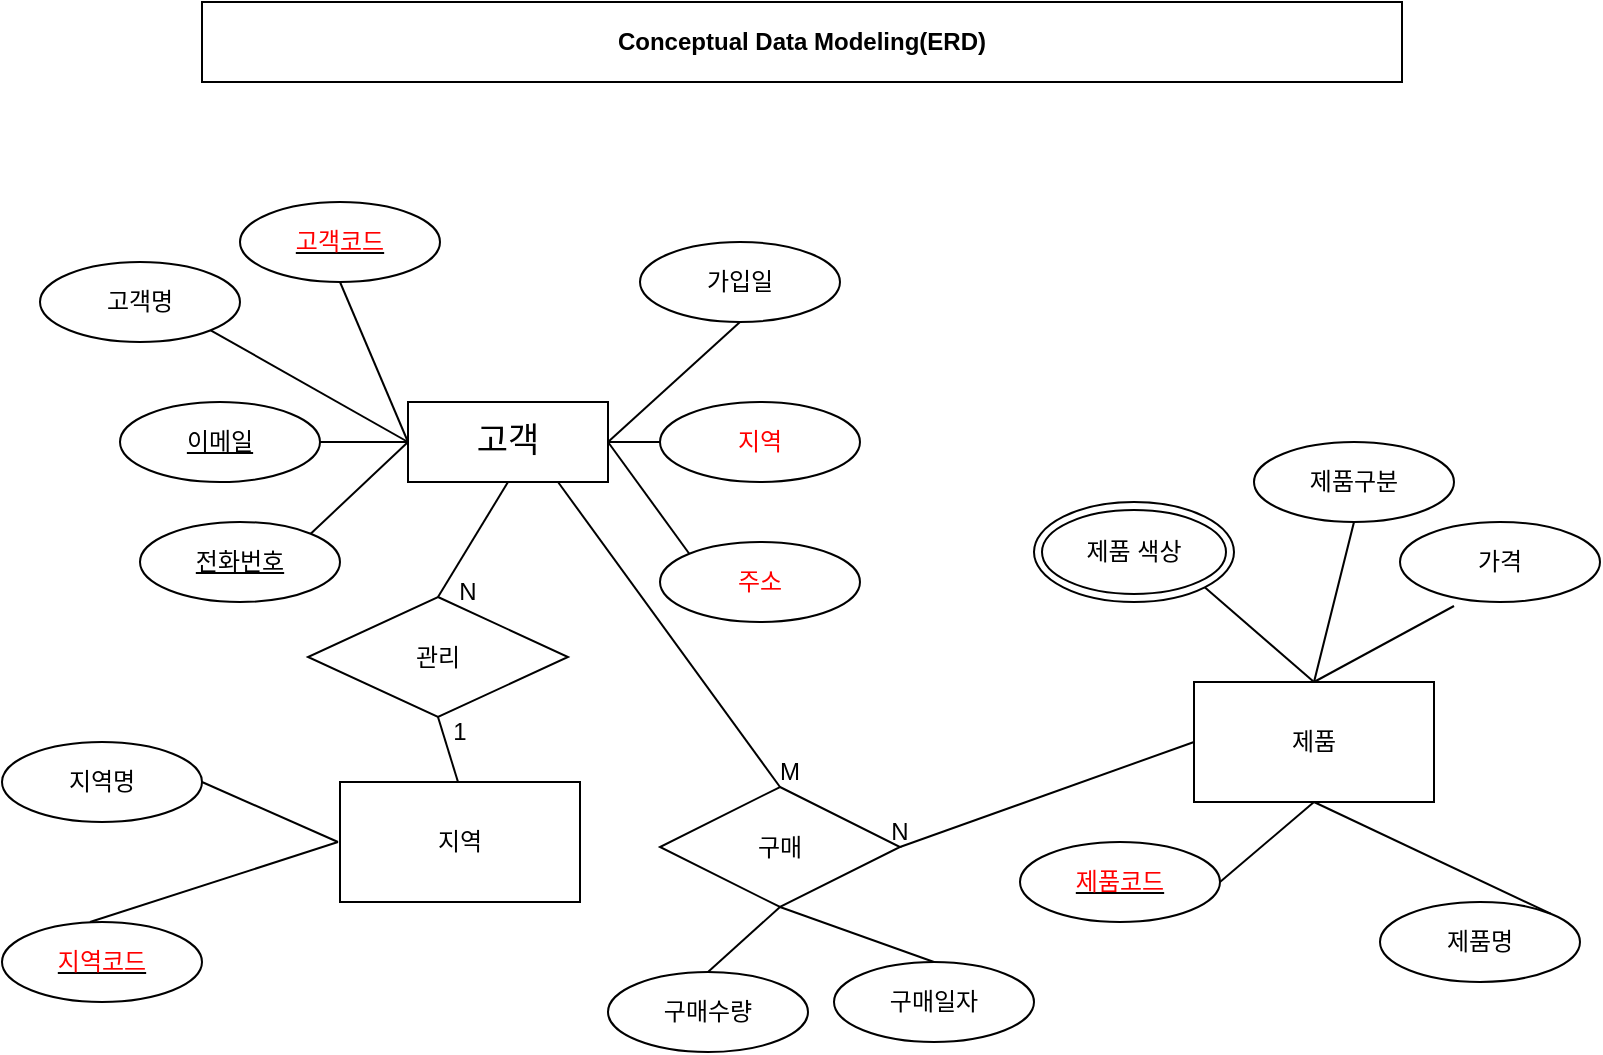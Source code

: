 <mxfile version="21.6.5" type="github">
  <diagram name="페이지-1" id="DJlJw3ba4W9c090EWL38">
    <mxGraphModel dx="1434" dy="790" grid="1" gridSize="10" guides="1" tooltips="1" connect="1" arrows="1" fold="1" page="1" pageScale="1" pageWidth="827" pageHeight="1169" math="0" shadow="0">
      <root>
        <mxCell id="0" />
        <mxCell id="1" parent="0" />
        <mxCell id="xmBi137M7VIic2m-wSm--1" value="고객" style="whiteSpace=wrap;html=1;align=center;fontSize=17;" parent="1" vertex="1">
          <mxGeometry x="223" y="260" width="100" height="40" as="geometry" />
        </mxCell>
        <mxCell id="xmBi137M7VIic2m-wSm--2" value="고객명" style="ellipse;whiteSpace=wrap;html=1;align=center;" parent="1" vertex="1">
          <mxGeometry x="39" y="190" width="100" height="40" as="geometry" />
        </mxCell>
        <mxCell id="xmBi137M7VIic2m-wSm--3" value="" style="endArrow=none;html=1;rounded=0;entryX=0;entryY=0.5;entryDx=0;entryDy=0;exitX=1;exitY=1;exitDx=0;exitDy=0;" parent="1" source="xmBi137M7VIic2m-wSm--2" target="xmBi137M7VIic2m-wSm--1" edge="1">
          <mxGeometry relative="1" as="geometry">
            <mxPoint x="223" y="220" as="sourcePoint" />
            <mxPoint x="349" y="220" as="targetPoint" />
          </mxGeometry>
        </mxCell>
        <mxCell id="xmBi137M7VIic2m-wSm--4" value="&lt;u&gt;전화번호&lt;/u&gt;" style="ellipse;whiteSpace=wrap;html=1;align=center;" parent="1" vertex="1">
          <mxGeometry x="89" y="320" width="100" height="40" as="geometry" />
        </mxCell>
        <mxCell id="xmBi137M7VIic2m-wSm--5" value="가입일" style="ellipse;whiteSpace=wrap;html=1;align=center;" parent="1" vertex="1">
          <mxGeometry x="339" y="180" width="100" height="40" as="geometry" />
        </mxCell>
        <mxCell id="xmBi137M7VIic2m-wSm--6" value="&lt;font color=&quot;#ff0000&quot;&gt;주소&lt;/font&gt;" style="ellipse;whiteSpace=wrap;html=1;align=center;" parent="1" vertex="1">
          <mxGeometry x="349" y="330" width="100" height="40" as="geometry" />
        </mxCell>
        <mxCell id="xmBi137M7VIic2m-wSm--7" value="&lt;u&gt;이메일&lt;/u&gt;" style="ellipse;whiteSpace=wrap;html=1;align=center;" parent="1" vertex="1">
          <mxGeometry x="79" y="260" width="100" height="40" as="geometry" />
        </mxCell>
        <mxCell id="xmBi137M7VIic2m-wSm--8" value="&lt;font color=&quot;#ff0000&quot;&gt;지역&lt;/font&gt;" style="ellipse;whiteSpace=wrap;html=1;align=center;" parent="1" vertex="1">
          <mxGeometry x="349" y="260" width="100" height="40" as="geometry" />
        </mxCell>
        <mxCell id="xmBi137M7VIic2m-wSm--9" value="" style="endArrow=none;html=1;rounded=0;entryX=0.5;entryY=1;entryDx=0;entryDy=0;exitX=1;exitY=0.5;exitDx=0;exitDy=0;" parent="1" source="xmBi137M7VIic2m-wSm--1" edge="1" target="xmBi137M7VIic2m-wSm--5">
          <mxGeometry relative="1" as="geometry">
            <mxPoint x="339" y="240" as="sourcePoint" />
            <mxPoint x="339" y="200" as="targetPoint" />
          </mxGeometry>
        </mxCell>
        <mxCell id="xmBi137M7VIic2m-wSm--10" value="" style="endArrow=none;html=1;rounded=0;entryX=0;entryY=0.5;entryDx=0;entryDy=0;exitX=1;exitY=0.5;exitDx=0;exitDy=0;" parent="1" source="xmBi137M7VIic2m-wSm--1" target="xmBi137M7VIic2m-wSm--8" edge="1">
          <mxGeometry relative="1" as="geometry">
            <mxPoint x="349" y="380" as="sourcePoint" />
            <mxPoint x="509" y="380" as="targetPoint" />
          </mxGeometry>
        </mxCell>
        <mxCell id="xmBi137M7VIic2m-wSm--11" value="" style="endArrow=none;html=1;rounded=0;entryX=0;entryY=0;entryDx=0;entryDy=0;exitX=1;exitY=0.5;exitDx=0;exitDy=0;" parent="1" source="xmBi137M7VIic2m-wSm--1" target="xmBi137M7VIic2m-wSm--6" edge="1">
          <mxGeometry relative="1" as="geometry">
            <mxPoint x="359" y="390" as="sourcePoint" />
            <mxPoint x="519" y="390" as="targetPoint" />
          </mxGeometry>
        </mxCell>
        <mxCell id="xmBi137M7VIic2m-wSm--12" value="" style="endArrow=none;html=1;rounded=0;entryX=1;entryY=0.5;entryDx=0;entryDy=0;exitX=0;exitY=0.5;exitDx=0;exitDy=0;" parent="1" source="xmBi137M7VIic2m-wSm--1" target="xmBi137M7VIic2m-wSm--7" edge="1">
          <mxGeometry relative="1" as="geometry">
            <mxPoint x="369" y="400" as="sourcePoint" />
            <mxPoint x="529" y="400" as="targetPoint" />
          </mxGeometry>
        </mxCell>
        <mxCell id="xmBi137M7VIic2m-wSm--13" value="" style="endArrow=none;html=1;rounded=0;entryX=1;entryY=0;entryDx=0;entryDy=0;exitX=0;exitY=0.5;exitDx=0;exitDy=0;" parent="1" source="xmBi137M7VIic2m-wSm--1" target="xmBi137M7VIic2m-wSm--4" edge="1">
          <mxGeometry relative="1" as="geometry">
            <mxPoint x="379" y="410" as="sourcePoint" />
            <mxPoint x="539" y="410" as="targetPoint" />
          </mxGeometry>
        </mxCell>
        <mxCell id="xmBi137M7VIic2m-wSm--15" value="&lt;u&gt;&lt;font color=&quot;#ff0000&quot;&gt;고객코드&lt;/font&gt;&lt;/u&gt;" style="ellipse;whiteSpace=wrap;html=1;align=center;" parent="1" vertex="1">
          <mxGeometry x="139" y="160" width="100" height="40" as="geometry" />
        </mxCell>
        <mxCell id="xmBi137M7VIic2m-wSm--16" value="" style="endArrow=none;html=1;rounded=0;entryX=0;entryY=0.5;entryDx=0;entryDy=0;exitX=0.5;exitY=1;exitDx=0;exitDy=0;" parent="1" source="xmBi137M7VIic2m-wSm--15" target="xmBi137M7VIic2m-wSm--1" edge="1">
          <mxGeometry relative="1" as="geometry">
            <mxPoint x="283" y="310" as="sourcePoint" />
            <mxPoint x="279" y="340" as="targetPoint" />
          </mxGeometry>
        </mxCell>
        <mxCell id="OG1qePGZED4VB9lqvmTR-5" value="지역" style="rounded=0;whiteSpace=wrap;html=1;" vertex="1" parent="1">
          <mxGeometry x="189" y="450" width="120" height="60" as="geometry" />
        </mxCell>
        <mxCell id="OG1qePGZED4VB9lqvmTR-6" value="&lt;u&gt;&lt;font color=&quot;#ff0000&quot;&gt;지역코드&lt;/font&gt;&lt;/u&gt;" style="ellipse;whiteSpace=wrap;html=1;align=center;" vertex="1" parent="1">
          <mxGeometry x="20" y="520" width="100" height="40" as="geometry" />
        </mxCell>
        <mxCell id="OG1qePGZED4VB9lqvmTR-7" value="지역명" style="ellipse;whiteSpace=wrap;html=1;align=center;" vertex="1" parent="1">
          <mxGeometry x="20" y="430" width="100" height="40" as="geometry" />
        </mxCell>
        <mxCell id="OG1qePGZED4VB9lqvmTR-8" value="" style="endArrow=none;html=1;rounded=0;entryX=0.5;entryY=0;entryDx=0;entryDy=0;exitX=0;exitY=0.5;exitDx=0;exitDy=0;" edge="1" parent="1">
          <mxGeometry relative="1" as="geometry">
            <mxPoint x="188" y="480" as="sourcePoint" />
            <mxPoint x="64" y="520" as="targetPoint" />
          </mxGeometry>
        </mxCell>
        <mxCell id="OG1qePGZED4VB9lqvmTR-9" value="" style="endArrow=none;html=1;rounded=0;entryX=1;entryY=0.5;entryDx=0;entryDy=0;exitX=0;exitY=0.5;exitDx=0;exitDy=0;" edge="1" parent="1" target="OG1qePGZED4VB9lqvmTR-7">
          <mxGeometry relative="1" as="geometry">
            <mxPoint x="188" y="480" as="sourcePoint" />
            <mxPoint x="109.355" y="464.142" as="targetPoint" />
          </mxGeometry>
        </mxCell>
        <mxCell id="OG1qePGZED4VB9lqvmTR-11" value="제품" style="rounded=0;whiteSpace=wrap;html=1;" vertex="1" parent="1">
          <mxGeometry x="616" y="400" width="120" height="60" as="geometry" />
        </mxCell>
        <mxCell id="OG1qePGZED4VB9lqvmTR-12" value="제품명" style="ellipse;whiteSpace=wrap;html=1;align=center;" vertex="1" parent="1">
          <mxGeometry x="709" y="510" width="100" height="40" as="geometry" />
        </mxCell>
        <mxCell id="OG1qePGZED4VB9lqvmTR-13" value="&lt;u&gt;&lt;font color=&quot;#ff0000&quot;&gt;제품코드&lt;/font&gt;&lt;/u&gt;" style="ellipse;whiteSpace=wrap;html=1;align=center;" vertex="1" parent="1">
          <mxGeometry x="529" y="480" width="100" height="40" as="geometry" />
        </mxCell>
        <mxCell id="OG1qePGZED4VB9lqvmTR-14" value="제품구분" style="ellipse;whiteSpace=wrap;html=1;align=center;" vertex="1" parent="1">
          <mxGeometry x="646" y="280" width="100" height="40" as="geometry" />
        </mxCell>
        <mxCell id="OG1qePGZED4VB9lqvmTR-15" value="제품 색상" style="ellipse;shape=doubleEllipse;whiteSpace=wrap;html=1;" vertex="1" parent="1">
          <mxGeometry x="536" y="310" width="100" height="50" as="geometry" />
        </mxCell>
        <mxCell id="OG1qePGZED4VB9lqvmTR-16" value="가격" style="ellipse;whiteSpace=wrap;html=1;align=center;" vertex="1" parent="1">
          <mxGeometry x="719" y="320" width="100" height="40" as="geometry" />
        </mxCell>
        <mxCell id="OG1qePGZED4VB9lqvmTR-17" value="" style="endArrow=none;html=1;rounded=0;entryX=1;entryY=1;entryDx=0;entryDy=0;exitX=0.5;exitY=0;exitDx=0;exitDy=0;" edge="1" parent="1" source="OG1qePGZED4VB9lqvmTR-11" target="OG1qePGZED4VB9lqvmTR-15">
          <mxGeometry relative="1" as="geometry">
            <mxPoint x="280" y="280" as="sourcePoint" />
            <mxPoint x="231" y="326" as="targetPoint" />
          </mxGeometry>
        </mxCell>
        <mxCell id="OG1qePGZED4VB9lqvmTR-18" value="" style="endArrow=none;html=1;rounded=0;entryX=1;entryY=0;entryDx=0;entryDy=0;exitX=0.5;exitY=1;exitDx=0;exitDy=0;" edge="1" parent="1" source="OG1qePGZED4VB9lqvmTR-11" target="OG1qePGZED4VB9lqvmTR-12">
          <mxGeometry relative="1" as="geometry">
            <mxPoint x="669" y="500" as="sourcePoint" />
            <mxPoint x="294" y="406" as="targetPoint" />
          </mxGeometry>
        </mxCell>
        <mxCell id="OG1qePGZED4VB9lqvmTR-19" value="" style="endArrow=none;html=1;rounded=0;exitX=0.27;exitY=1.05;exitDx=0;exitDy=0;entryX=0.5;entryY=0;entryDx=0;entryDy=0;exitPerimeter=0;" edge="1" parent="1" source="OG1qePGZED4VB9lqvmTR-16" target="OG1qePGZED4VB9lqvmTR-11">
          <mxGeometry relative="1" as="geometry">
            <mxPoint x="760.645" y="364.142" as="sourcePoint" />
            <mxPoint x="676" y="400" as="targetPoint" />
          </mxGeometry>
        </mxCell>
        <mxCell id="OG1qePGZED4VB9lqvmTR-20" value="" style="endArrow=none;html=1;rounded=0;exitX=0.5;exitY=1;exitDx=0;exitDy=0;" edge="1" parent="1">
          <mxGeometry relative="1" as="geometry">
            <mxPoint x="696" y="320" as="sourcePoint" />
            <mxPoint x="676" y="400" as="targetPoint" />
          </mxGeometry>
        </mxCell>
        <mxCell id="OG1qePGZED4VB9lqvmTR-21" value="" style="endArrow=none;html=1;rounded=0;entryX=1;entryY=0.5;entryDx=0;entryDy=0;exitX=0.5;exitY=1;exitDx=0;exitDy=0;" edge="1" parent="1" source="OG1qePGZED4VB9lqvmTR-11" target="OG1qePGZED4VB9lqvmTR-13">
          <mxGeometry relative="1" as="geometry">
            <mxPoint x="669" y="500" as="sourcePoint" />
            <mxPoint x="324" y="436" as="targetPoint" />
          </mxGeometry>
        </mxCell>
        <mxCell id="OG1qePGZED4VB9lqvmTR-23" value="관리" style="rhombus;whiteSpace=wrap;html=1;" vertex="1" parent="1">
          <mxGeometry x="173" y="357.5" width="130" height="60" as="geometry" />
        </mxCell>
        <mxCell id="OG1qePGZED4VB9lqvmTR-24" value="" style="endArrow=none;html=1;rounded=0;entryX=0.5;entryY=0;entryDx=0;entryDy=0;exitX=0.5;exitY=1;exitDx=0;exitDy=0;" edge="1" parent="1" source="OG1qePGZED4VB9lqvmTR-23">
          <mxGeometry relative="1" as="geometry">
            <mxPoint x="238" y="365" as="sourcePoint" />
            <mxPoint x="248" y="450" as="targetPoint" />
          </mxGeometry>
        </mxCell>
        <mxCell id="OG1qePGZED4VB9lqvmTR-25" value="" style="endArrow=none;html=1;rounded=0;entryX=0.5;entryY=0;entryDx=0;entryDy=0;exitX=0.5;exitY=1;exitDx=0;exitDy=0;" edge="1" parent="1" source="xmBi137M7VIic2m-wSm--1" target="OG1qePGZED4VB9lqvmTR-23">
          <mxGeometry relative="1" as="geometry">
            <mxPoint x="263" y="410" as="sourcePoint" />
            <mxPoint x="283" y="390" as="targetPoint" />
          </mxGeometry>
        </mxCell>
        <mxCell id="OG1qePGZED4VB9lqvmTR-26" value="구매" style="shape=rhombus;perimeter=rhombusPerimeter;whiteSpace=wrap;html=1;align=center;" vertex="1" parent="1">
          <mxGeometry x="349" y="452.5" width="120" height="60" as="geometry" />
        </mxCell>
        <mxCell id="OG1qePGZED4VB9lqvmTR-27" value="" style="endArrow=none;html=1;rounded=0;entryX=0.5;entryY=0;entryDx=0;entryDy=0;exitX=0.75;exitY=1;exitDx=0;exitDy=0;" edge="1" parent="1" source="xmBi137M7VIic2m-wSm--1" target="OG1qePGZED4VB9lqvmTR-26">
          <mxGeometry relative="1" as="geometry">
            <mxPoint x="273" y="420" as="sourcePoint" />
            <mxPoint x="283" y="485" as="targetPoint" />
          </mxGeometry>
        </mxCell>
        <mxCell id="OG1qePGZED4VB9lqvmTR-28" value="" style="endArrow=none;html=1;rounded=0;entryX=0;entryY=0.5;entryDx=0;entryDy=0;exitX=1;exitY=0.5;exitDx=0;exitDy=0;" edge="1" parent="1" source="OG1qePGZED4VB9lqvmTR-26" target="OG1qePGZED4VB9lqvmTR-11">
          <mxGeometry relative="1" as="geometry">
            <mxPoint x="283" y="430" as="sourcePoint" />
            <mxPoint x="293" y="495" as="targetPoint" />
          </mxGeometry>
        </mxCell>
        <mxCell id="OG1qePGZED4VB9lqvmTR-29" value="구매수량" style="ellipse;whiteSpace=wrap;html=1;align=center;" vertex="1" parent="1">
          <mxGeometry x="323" y="545" width="100" height="40" as="geometry" />
        </mxCell>
        <mxCell id="OG1qePGZED4VB9lqvmTR-30" value="구매일자" style="ellipse;whiteSpace=wrap;html=1;align=center;" vertex="1" parent="1">
          <mxGeometry x="436" y="540" width="100" height="40" as="geometry" />
        </mxCell>
        <mxCell id="OG1qePGZED4VB9lqvmTR-31" value="" style="endArrow=none;html=1;rounded=0;entryX=0.5;entryY=0;entryDx=0;entryDy=0;exitX=0.5;exitY=1;exitDx=0;exitDy=0;" edge="1" parent="1" source="OG1qePGZED4VB9lqvmTR-26" target="OG1qePGZED4VB9lqvmTR-30">
          <mxGeometry relative="1" as="geometry">
            <mxPoint x="273" y="420" as="sourcePoint" />
            <mxPoint x="243" y="463" as="targetPoint" />
          </mxGeometry>
        </mxCell>
        <mxCell id="OG1qePGZED4VB9lqvmTR-32" value="" style="endArrow=none;html=1;rounded=0;entryX=0.5;entryY=0;entryDx=0;entryDy=0;exitX=0.5;exitY=1;exitDx=0;exitDy=0;" edge="1" parent="1" source="OG1qePGZED4VB9lqvmTR-26" target="OG1qePGZED4VB9lqvmTR-29">
          <mxGeometry relative="1" as="geometry">
            <mxPoint x="283" y="430" as="sourcePoint" />
            <mxPoint x="253" y="473" as="targetPoint" />
          </mxGeometry>
        </mxCell>
        <mxCell id="OG1qePGZED4VB9lqvmTR-33" value="&lt;b&gt;Conceptual Data Modeling(ERD)&lt;/b&gt;" style="whiteSpace=wrap;html=1;align=center;" vertex="1" parent="1">
          <mxGeometry x="120" y="60" width="600" height="40" as="geometry" />
        </mxCell>
        <mxCell id="OG1qePGZED4VB9lqvmTR-34" value="N" style="text;html=1;strokeColor=none;fillColor=none;align=center;verticalAlign=middle;whiteSpace=wrap;rounded=0;" vertex="1" parent="1">
          <mxGeometry x="223" y="340" width="60" height="30" as="geometry" />
        </mxCell>
        <mxCell id="OG1qePGZED4VB9lqvmTR-35" value="M" style="text;html=1;strokeColor=none;fillColor=none;align=center;verticalAlign=middle;whiteSpace=wrap;rounded=0;" vertex="1" parent="1">
          <mxGeometry x="384" y="430" width="60" height="30" as="geometry" />
        </mxCell>
        <mxCell id="OG1qePGZED4VB9lqvmTR-36" value="N" style="text;html=1;strokeColor=none;fillColor=none;align=center;verticalAlign=middle;whiteSpace=wrap;rounded=0;" vertex="1" parent="1">
          <mxGeometry x="439" y="460" width="60" height="30" as="geometry" />
        </mxCell>
        <mxCell id="OG1qePGZED4VB9lqvmTR-37" value="1" style="text;html=1;strokeColor=none;fillColor=none;align=center;verticalAlign=middle;whiteSpace=wrap;rounded=0;" vertex="1" parent="1">
          <mxGeometry x="219" y="410" width="60" height="30" as="geometry" />
        </mxCell>
      </root>
    </mxGraphModel>
  </diagram>
</mxfile>

